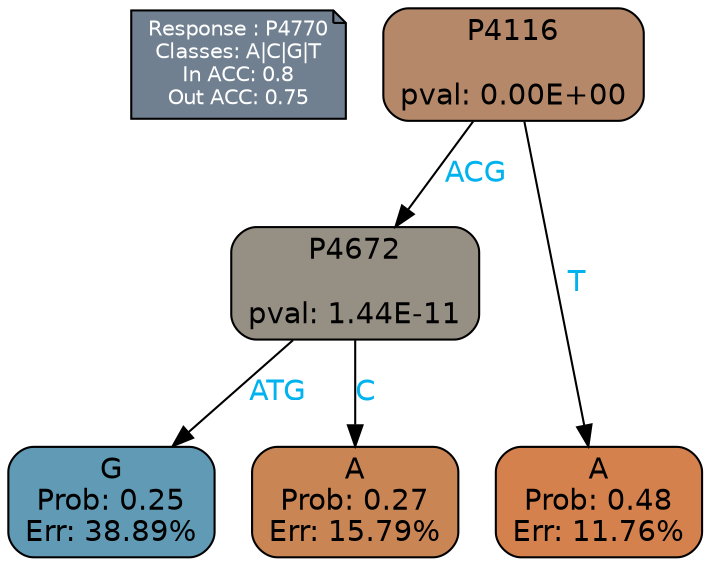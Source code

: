 digraph Tree {
node [shape=box, style="filled, rounded", color="black", fontname=helvetica] ;
graph [ranksep=equally, splines=polylines, bgcolor=transparent, dpi=600] ;
edge [fontname=helvetica] ;
LEGEND [label="Response : P4770
Classes: A|C|G|T
In ACC: 0.8
Out ACC: 0.75
",shape=note,align=left,style=filled,fillcolor="slategray",fontcolor="white",fontsize=10];1 [label="P4116

pval: 0.00E+00", fillcolor="#b48869"] ;
2 [label="P4672

pval: 1.44E-11", fillcolor="#968f83"] ;
3 [label="G
Prob: 0.25
Err: 38.89%", fillcolor="#609ab5"] ;
4 [label="A
Prob: 0.27
Err: 15.79%", fillcolor="#c98554"] ;
5 [label="A
Prob: 0.48
Err: 11.76%", fillcolor="#d5814d"] ;
1 -> 2 [label="ACG",fontcolor=deepskyblue2] ;
1 -> 5 [label="T",fontcolor=deepskyblue2] ;
2 -> 3 [label="ATG",fontcolor=deepskyblue2] ;
2 -> 4 [label="C",fontcolor=deepskyblue2] ;
{rank = same; 3;4;5;}{rank = same; LEGEND;1;}}